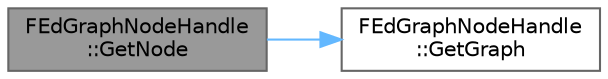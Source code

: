 digraph "FEdGraphNodeHandle::GetNode"
{
 // INTERACTIVE_SVG=YES
 // LATEX_PDF_SIZE
  bgcolor="transparent";
  edge [fontname=Helvetica,fontsize=10,labelfontname=Helvetica,labelfontsize=10];
  node [fontname=Helvetica,fontsize=10,shape=box,height=0.2,width=0.4];
  rankdir="LR";
  Node1 [id="Node000001",label="FEdGraphNodeHandle\l::GetNode",height=0.2,width=0.4,color="gray40", fillcolor="grey60", style="filled", fontcolor="black",tooltip=" "];
  Node1 -> Node2 [id="edge1_Node000001_Node000002",color="steelblue1",style="solid",tooltip=" "];
  Node2 [id="Node000002",label="FEdGraphNodeHandle\l::GetGraph",height=0.2,width=0.4,color="grey40", fillcolor="white", style="filled",URL="$dc/d28/structFEdGraphNodeHandle.html#ae6ed3da5bae3a749006bb7f02758b481",tooltip=" "];
}
